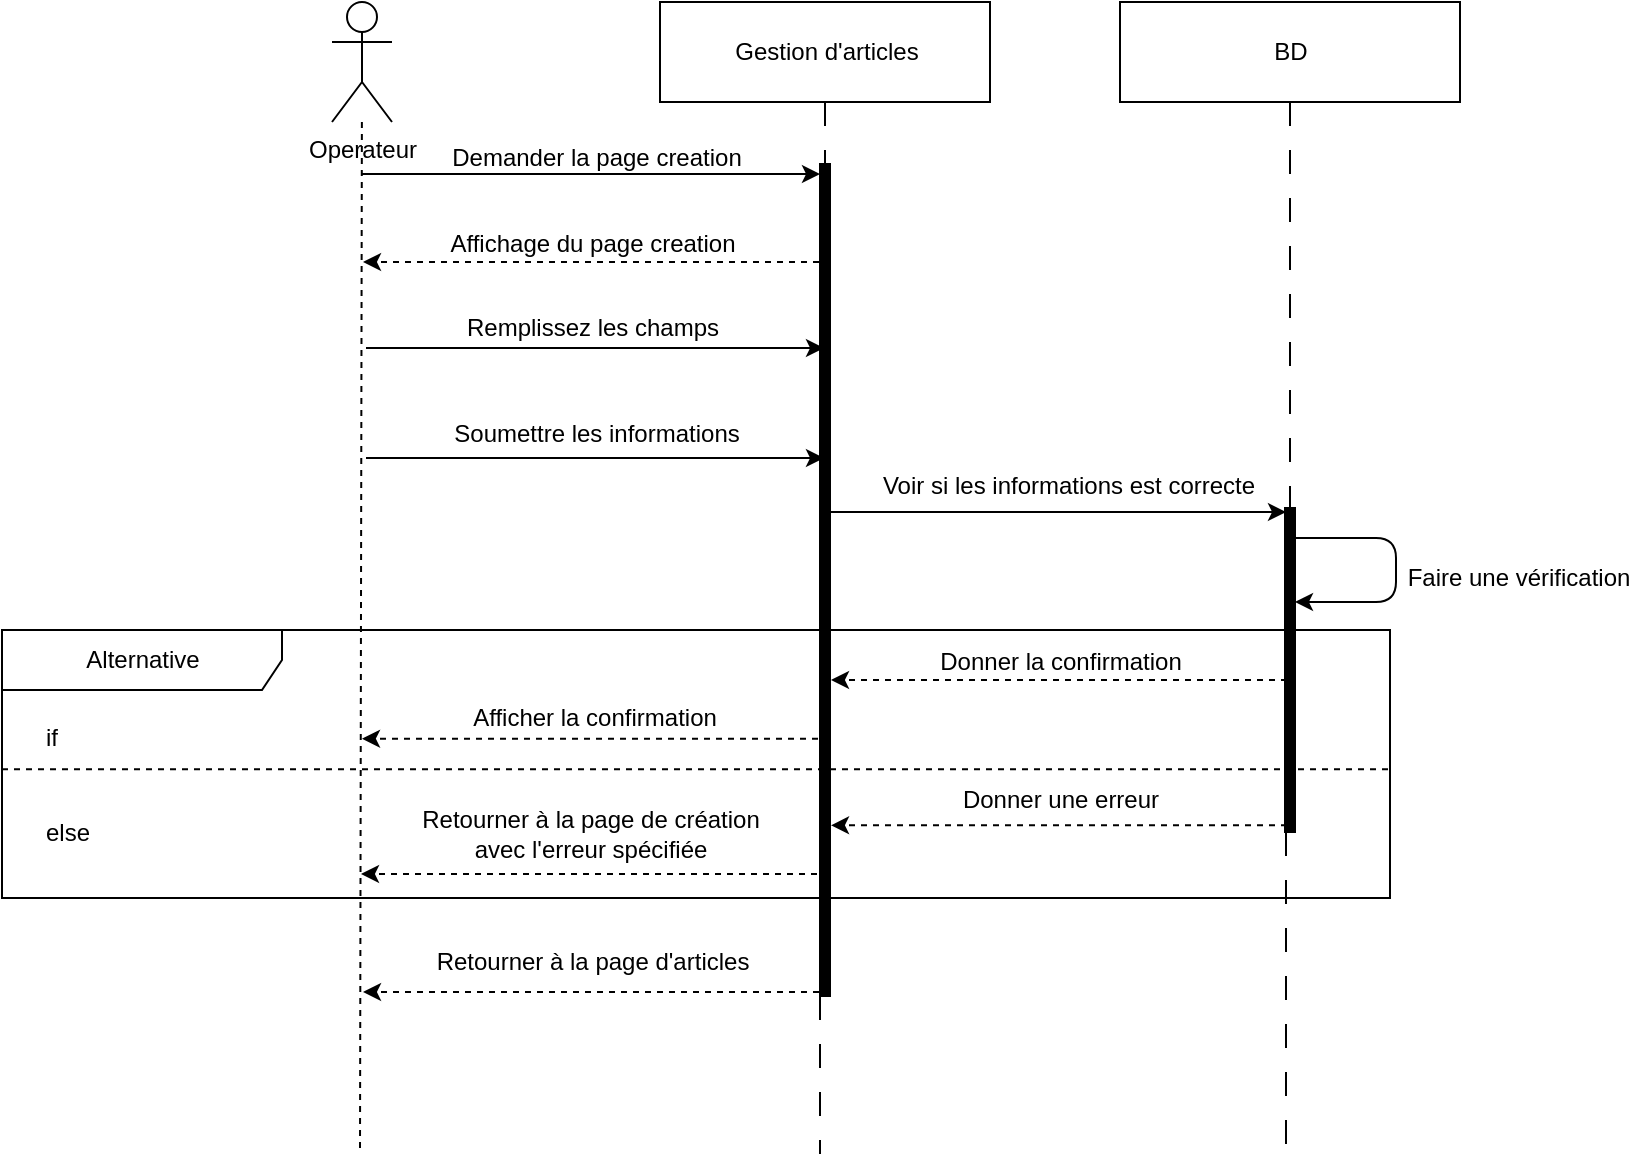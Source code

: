 <mxfile>
    <diagram id="9M87wdR6Hggzw5TvJkmN" name="Page-1">
        <mxGraphModel dx="1474" dy="779" grid="0" gridSize="10" guides="1" tooltips="1" connect="1" arrows="1" fold="1" page="0" pageScale="1" pageWidth="1000" pageHeight="700" math="0" shadow="0">
            <root>
                <mxCell id="0"/>
                <mxCell id="1" parent="0"/>
                <mxCell id="47" value="Alternative" style="shape=umlFrame;tabWidth=110;tabHeight=30;tabPosition=left;html=1;boundedLbl=1;labelInHeader=1;width=140;height=30;movable=1;resizable=1;rotatable=1;deletable=1;editable=1;connectable=1;" parent="1" vertex="1">
                    <mxGeometry x="53" y="376" width="694" height="134" as="geometry"/>
                </mxCell>
                <mxCell id="48" value="if" style="text" parent="47" vertex="1">
                    <mxGeometry width="100" height="20" relative="1" as="geometry">
                        <mxPoint x="20" y="40" as="offset"/>
                    </mxGeometry>
                </mxCell>
                <mxCell id="49" value="else" style="line;strokeWidth=1;dashed=1;labelPosition=center;verticalLabelPosition=bottom;align=left;verticalAlign=top;spacingLeft=20;spacingTop=15;" parent="47" vertex="1">
                    <mxGeometry y="67" width="694" height="5.36" as="geometry"/>
                </mxCell>
                <mxCell id="50" value="" style="edgeStyle=none;orthogonalLoop=1;jettySize=auto;html=1;dashed=1;" parent="47" edge="1">
                    <mxGeometry width="80" relative="1" as="geometry">
                        <mxPoint x="642.5" y="24.995" as="sourcePoint"/>
                        <mxPoint x="414.5" y="24.995" as="targetPoint"/>
                        <Array as="points"/>
                    </mxGeometry>
                </mxCell>
                <mxCell id="51" value="Donner la confirmation" style="text;html=1;align=center;verticalAlign=middle;resizable=0;points=[];autosize=1;strokeColor=none;fillColor=none;" parent="47" vertex="1">
                    <mxGeometry x="459" y="2.996" width="139" height="26" as="geometry"/>
                </mxCell>
                <mxCell id="52" value="" style="edgeStyle=none;orthogonalLoop=1;jettySize=auto;html=1;dashed=1;" parent="47" edge="1">
                    <mxGeometry width="80" relative="1" as="geometry">
                        <mxPoint x="642.5" y="97.646" as="sourcePoint"/>
                        <mxPoint x="414.5" y="97.646" as="targetPoint"/>
                        <Array as="points"/>
                    </mxGeometry>
                </mxCell>
                <mxCell id="53" value="Donner une erreur" style="text;html=1;align=center;verticalAlign=middle;resizable=0;points=[];autosize=1;strokeColor=none;fillColor=none;" parent="47" vertex="1">
                    <mxGeometry x="470.5" y="72.357" width="116" height="26" as="geometry"/>
                </mxCell>
                <mxCell id="54" value="" style="edgeStyle=none;orthogonalLoop=1;jettySize=auto;html=1;dashed=1;" parent="47" edge="1">
                    <mxGeometry width="80" relative="1" as="geometry">
                        <mxPoint x="407.5" y="122.0" as="sourcePoint"/>
                        <mxPoint x="179.5" y="122.0" as="targetPoint"/>
                        <Array as="points"/>
                    </mxGeometry>
                </mxCell>
                <mxCell id="55" value="Retourner à la page de création &lt;br&gt;avec l'erreur spécifiée" style="text;html=1;align=center;verticalAlign=middle;resizable=0;points=[];autosize=1;strokeColor=none;fillColor=none;" parent="47" vertex="1">
                    <mxGeometry x="200.5" y="81.0" width="187" height="41" as="geometry"/>
                </mxCell>
                <mxCell id="99" value="" style="edgeStyle=none;orthogonalLoop=1;jettySize=auto;html=1;dashed=1;" parent="47" edge="1">
                    <mxGeometry width="80" relative="1" as="geometry">
                        <mxPoint x="408.0" y="54.335" as="sourcePoint"/>
                        <mxPoint x="180" y="54.335" as="targetPoint"/>
                        <Array as="points"/>
                    </mxGeometry>
                </mxCell>
                <mxCell id="100" value="Afficher la confirmation" style="text;html=1;align=center;verticalAlign=middle;resizable=0;points=[];autosize=1;strokeColor=none;fillColor=none;" parent="47" vertex="1">
                    <mxGeometry x="226" y="30.996" width="140" height="26" as="geometry"/>
                </mxCell>
                <mxCell id="11" style="edgeStyle=none;html=1;endArrow=none;endFill=0;dashed=1;startArrow=none;" parent="1" source="13" edge="1">
                    <mxGeometry relative="1" as="geometry">
                        <mxPoint x="232" y="638" as="targetPoint"/>
                        <mxPoint x="232" y="404" as="sourcePoint"/>
                    </mxGeometry>
                </mxCell>
                <mxCell id="13" value="Operateur" style="shape=umlActor;verticalLabelPosition=bottom;verticalAlign=top;html=1;" parent="1" vertex="1">
                    <mxGeometry x="218" y="62" width="30" height="60" as="geometry"/>
                </mxCell>
                <mxCell id="14" value="Gestion d'articles" style="html=1;" parent="1" vertex="1">
                    <mxGeometry x="382" y="62" width="165" height="50" as="geometry"/>
                </mxCell>
                <mxCell id="15" value="" style="edgeStyle=none;html=1;endArrow=none;endFill=0;dashed=1;dashPattern=12 12;startArrow=none;" parent="1" source="101" edge="1">
                    <mxGeometry relative="1" as="geometry">
                        <mxPoint x="462" y="638" as="targetPoint"/>
                        <mxPoint x="462" y="389" as="sourcePoint"/>
                    </mxGeometry>
                </mxCell>
                <mxCell id="17" value="BD" style="html=1;" parent="1" vertex="1">
                    <mxGeometry x="612" y="62" width="170" height="50" as="geometry"/>
                </mxCell>
                <mxCell id="18" value="" style="edgeStyle=none;html=1;endArrow=none;endFill=0;dashed=1;dashPattern=12 12;startArrow=none;" parent="1" source="103" edge="1">
                    <mxGeometry relative="1" as="geometry">
                        <mxPoint x="695" y="638" as="targetPoint"/>
                        <mxPoint x="695" y="387" as="sourcePoint"/>
                        <Array as="points"/>
                    </mxGeometry>
                </mxCell>
                <mxCell id="36" value="" style="edgeStyle=none;orthogonalLoop=1;jettySize=auto;html=1;" parent="1" edge="1">
                    <mxGeometry width="80" relative="1" as="geometry">
                        <mxPoint x="233" y="148" as="sourcePoint"/>
                        <mxPoint x="462" y="148" as="targetPoint"/>
                        <Array as="points"/>
                    </mxGeometry>
                </mxCell>
                <mxCell id="37" value="Demander la page creation" style="text;html=1;align=center;verticalAlign=middle;resizable=0;points=[];autosize=1;strokeColor=none;fillColor=none;" parent="1" vertex="1">
                    <mxGeometry x="268" y="127" width="163" height="26" as="geometry"/>
                </mxCell>
                <mxCell id="38" value="" style="edgeStyle=none;orthogonalLoop=1;jettySize=auto;html=1;dashed=1;" parent="1" edge="1">
                    <mxGeometry width="80" relative="1" as="geometry">
                        <mxPoint x="461.5" y="192" as="sourcePoint"/>
                        <mxPoint x="233.5" y="192" as="targetPoint"/>
                        <Array as="points"/>
                    </mxGeometry>
                </mxCell>
                <mxCell id="39" value="Affichage du page creation" style="text;html=1;align=center;verticalAlign=middle;resizable=0;points=[];autosize=1;strokeColor=none;fillColor=none;" parent="1" vertex="1">
                    <mxGeometry x="267.5" y="170" width="160" height="26" as="geometry"/>
                </mxCell>
                <mxCell id="40" value="" style="edgeStyle=none;orthogonalLoop=1;jettySize=auto;html=1;" parent="1" edge="1">
                    <mxGeometry width="80" relative="1" as="geometry">
                        <mxPoint x="235" y="235" as="sourcePoint"/>
                        <mxPoint x="464" y="235" as="targetPoint"/>
                        <Array as="points"/>
                    </mxGeometry>
                </mxCell>
                <mxCell id="41" value="Remplissez les champs" style="text;html=1;align=center;verticalAlign=middle;resizable=0;points=[];autosize=1;strokeColor=none;fillColor=none;" parent="1" vertex="1">
                    <mxGeometry x="275.5" y="212" width="144" height="26" as="geometry"/>
                </mxCell>
                <mxCell id="42" value="" style="edgeStyle=none;orthogonalLoop=1;jettySize=auto;html=1;" parent="1" edge="1">
                    <mxGeometry width="80" relative="1" as="geometry">
                        <mxPoint x="235" y="290" as="sourcePoint"/>
                        <mxPoint x="464" y="290" as="targetPoint"/>
                        <Array as="points"/>
                    </mxGeometry>
                </mxCell>
                <mxCell id="43" value="Soumettre les informations" style="text;html=1;align=center;verticalAlign=middle;resizable=0;points=[];autosize=1;strokeColor=none;fillColor=none;" parent="1" vertex="1">
                    <mxGeometry x="269.5" y="265" width="161" height="26" as="geometry"/>
                </mxCell>
                <mxCell id="44" value="" style="edgeStyle=none;orthogonalLoop=1;jettySize=auto;html=1;" parent="1" edge="1">
                    <mxGeometry width="80" relative="1" as="geometry">
                        <mxPoint x="466" y="317" as="sourcePoint"/>
                        <mxPoint x="695" y="317" as="targetPoint"/>
                        <Array as="points"/>
                    </mxGeometry>
                </mxCell>
                <mxCell id="45" value="Voir si les informations est correcte" style="text;html=1;align=center;verticalAlign=middle;resizable=0;points=[];autosize=1;strokeColor=none;fillColor=none;" parent="1" vertex="1">
                    <mxGeometry x="484" y="291" width="204" height="26" as="geometry"/>
                </mxCell>
                <mxCell id="97" value="" style="edgeStyle=none;orthogonalLoop=1;jettySize=auto;html=1;dashed=1;" parent="1" edge="1">
                    <mxGeometry width="80" relative="1" as="geometry">
                        <mxPoint x="461.5" y="557.0" as="sourcePoint"/>
                        <mxPoint x="233.5" y="557.0" as="targetPoint"/>
                        <Array as="points"/>
                    </mxGeometry>
                </mxCell>
                <mxCell id="98" value="Retourner à la page d'articles" style="text;html=1;align=center;verticalAlign=middle;resizable=0;points=[];autosize=1;strokeColor=none;fillColor=none;" parent="1" vertex="1">
                    <mxGeometry x="261" y="529.0" width="174" height="26" as="geometry"/>
                </mxCell>
                <mxCell id="102" value="" style="edgeStyle=none;html=1;endArrow=none;endFill=0;dashed=1;dashPattern=12 12;startArrow=none;" parent="1" source="14" target="101" edge="1">
                    <mxGeometry relative="1" as="geometry">
                        <mxPoint x="462" y="638" as="targetPoint"/>
                        <mxPoint x="464.387" y="112" as="sourcePoint"/>
                    </mxGeometry>
                </mxCell>
                <mxCell id="101" value="" style="html=1;points=[];perimeter=orthogonalPerimeter;fillColor=strokeColor;" parent="1" vertex="1">
                    <mxGeometry x="462" y="143" width="5" height="416" as="geometry"/>
                </mxCell>
                <mxCell id="104" value="" style="edgeStyle=none;html=1;endArrow=none;endFill=0;dashed=1;dashPattern=12 12;startArrow=none;" parent="1" source="17" target="103" edge="1">
                    <mxGeometry relative="1" as="geometry">
                        <mxPoint x="695" y="638" as="targetPoint"/>
                        <mxPoint x="696.909" y="112" as="sourcePoint"/>
                        <Array as="points"/>
                    </mxGeometry>
                </mxCell>
                <mxCell id="103" value="" style="html=1;points=[];perimeter=orthogonalPerimeter;fillColor=strokeColor;" parent="1" vertex="1">
                    <mxGeometry x="694.5" y="315" width="5" height="162" as="geometry"/>
                </mxCell>
                <mxCell id="106" value="" style="edgeStyle=none;orthogonalLoop=1;jettySize=auto;html=1;" parent="1" edge="1">
                    <mxGeometry width="80" relative="1" as="geometry">
                        <mxPoint x="694.5" y="330.0" as="sourcePoint"/>
                        <mxPoint x="699.5" y="362" as="targetPoint"/>
                        <Array as="points">
                            <mxPoint x="750" y="330"/>
                            <mxPoint x="750" y="362"/>
                        </Array>
                    </mxGeometry>
                </mxCell>
                <mxCell id="107" value="Faire une vérification" style="text;html=1;align=center;verticalAlign=middle;resizable=0;points=[];autosize=1;strokeColor=none;fillColor=none;" parent="1" vertex="1">
                    <mxGeometry x="746" y="337" width="129" height="26" as="geometry"/>
                </mxCell>
            </root>
        </mxGraphModel>
    </diagram>
</mxfile>